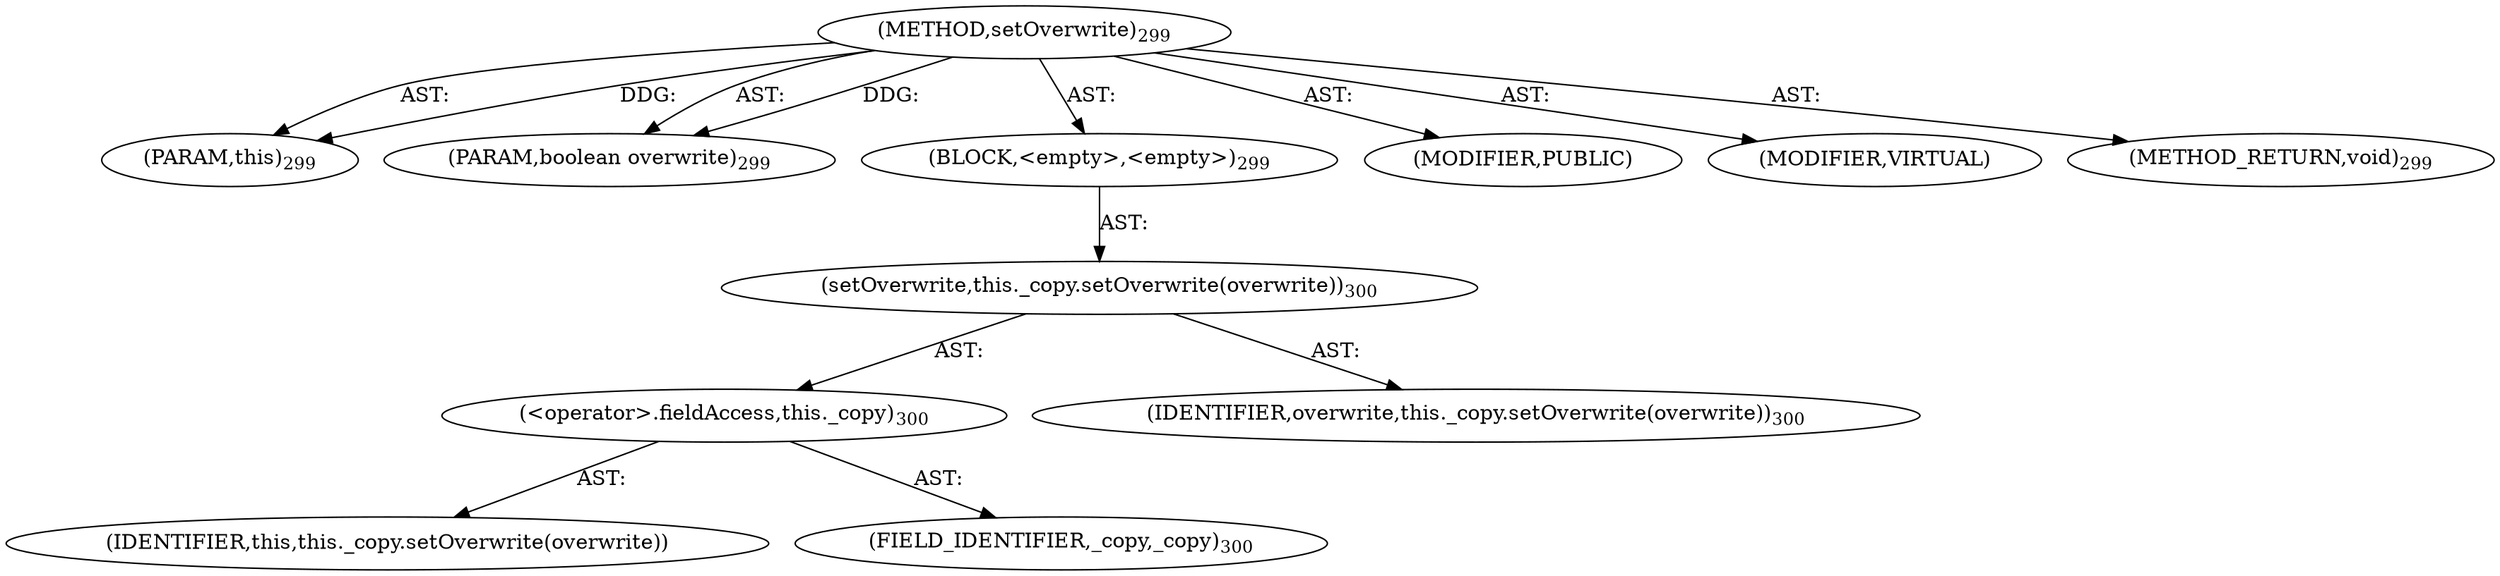 digraph "setOverwrite" {  
"111669149704" [label = <(METHOD,setOverwrite)<SUB>299</SUB>> ]
"115964117011" [label = <(PARAM,this)<SUB>299</SUB>> ]
"115964117012" [label = <(PARAM,boolean overwrite)<SUB>299</SUB>> ]
"25769803800" [label = <(BLOCK,&lt;empty&gt;,&lt;empty&gt;)<SUB>299</SUB>> ]
"30064771226" [label = <(setOverwrite,this._copy.setOverwrite(overwrite))<SUB>300</SUB>> ]
"30064771227" [label = <(&lt;operator&gt;.fieldAccess,this._copy)<SUB>300</SUB>> ]
"68719476871" [label = <(IDENTIFIER,this,this._copy.setOverwrite(overwrite))> ]
"55834574876" [label = <(FIELD_IDENTIFIER,_copy,_copy)<SUB>300</SUB>> ]
"68719476872" [label = <(IDENTIFIER,overwrite,this._copy.setOverwrite(overwrite))<SUB>300</SUB>> ]
"133143986193" [label = <(MODIFIER,PUBLIC)> ]
"133143986194" [label = <(MODIFIER,VIRTUAL)> ]
"128849018888" [label = <(METHOD_RETURN,void)<SUB>299</SUB>> ]
  "111669149704" -> "115964117011"  [ label = "AST: "] 
  "111669149704" -> "115964117012"  [ label = "AST: "] 
  "111669149704" -> "25769803800"  [ label = "AST: "] 
  "111669149704" -> "133143986193"  [ label = "AST: "] 
  "111669149704" -> "133143986194"  [ label = "AST: "] 
  "111669149704" -> "128849018888"  [ label = "AST: "] 
  "25769803800" -> "30064771226"  [ label = "AST: "] 
  "30064771226" -> "30064771227"  [ label = "AST: "] 
  "30064771226" -> "68719476872"  [ label = "AST: "] 
  "30064771227" -> "68719476871"  [ label = "AST: "] 
  "30064771227" -> "55834574876"  [ label = "AST: "] 
  "111669149704" -> "115964117011"  [ label = "DDG: "] 
  "111669149704" -> "115964117012"  [ label = "DDG: "] 
}
